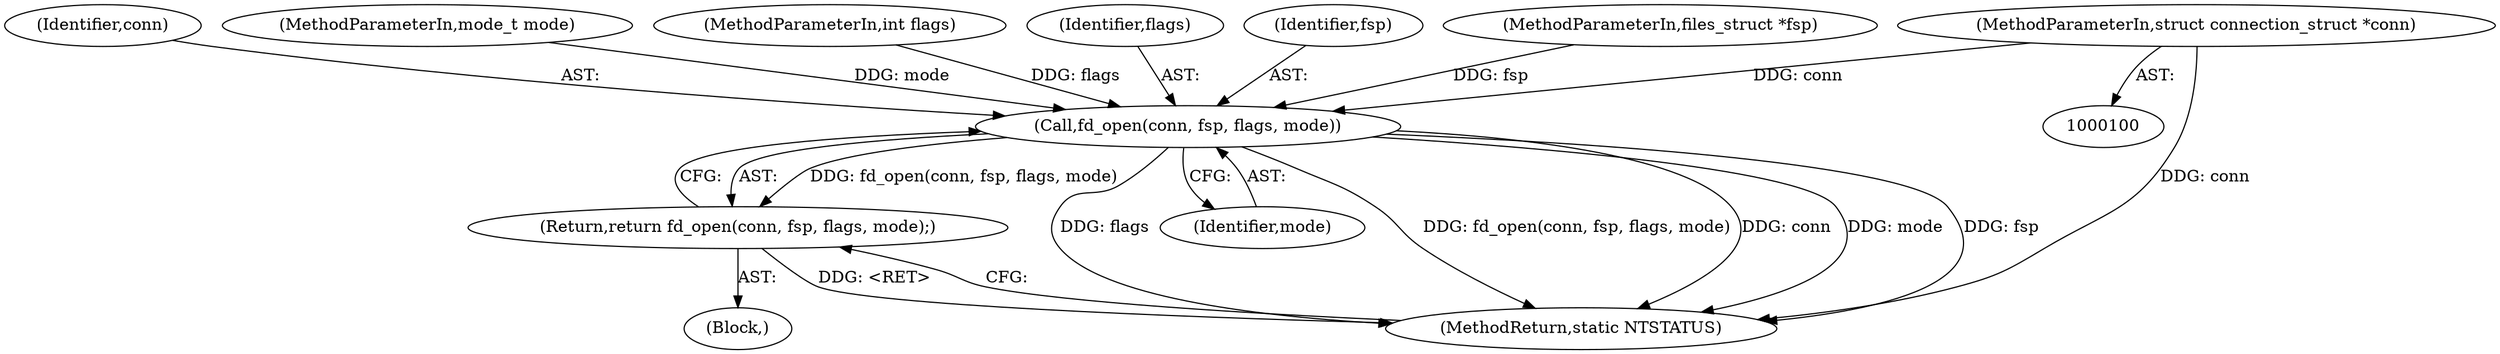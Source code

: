 digraph "0_samba_10c3e3923022485c720f322ca4f0aca5d7501310@pointer" {
"1000101" [label="(MethodParameterIn,struct connection_struct *conn)"];
"1000127" [label="(Call,fd_open(conn, fsp, flags, mode))"];
"1000126" [label="(Return,return fd_open(conn, fsp, flags, mode);)"];
"1000128" [label="(Identifier,conn)"];
"1000106" [label="(Block,)"];
"1000101" [label="(MethodParameterIn,struct connection_struct *conn)"];
"1000131" [label="(Identifier,mode)"];
"1000104" [label="(MethodParameterIn,mode_t mode)"];
"1000103" [label="(MethodParameterIn,int flags)"];
"1000130" [label="(Identifier,flags)"];
"1000126" [label="(Return,return fd_open(conn, fsp, flags, mode);)"];
"1000129" [label="(Identifier,fsp)"];
"1000102" [label="(MethodParameterIn,files_struct *fsp)"];
"1000127" [label="(Call,fd_open(conn, fsp, flags, mode))"];
"1000132" [label="(MethodReturn,static NTSTATUS)"];
"1000101" -> "1000100"  [label="AST: "];
"1000101" -> "1000132"  [label="DDG: conn"];
"1000101" -> "1000127"  [label="DDG: conn"];
"1000127" -> "1000126"  [label="AST: "];
"1000127" -> "1000131"  [label="CFG: "];
"1000128" -> "1000127"  [label="AST: "];
"1000129" -> "1000127"  [label="AST: "];
"1000130" -> "1000127"  [label="AST: "];
"1000131" -> "1000127"  [label="AST: "];
"1000126" -> "1000127"  [label="CFG: "];
"1000127" -> "1000132"  [label="DDG: flags"];
"1000127" -> "1000132"  [label="DDG: fd_open(conn, fsp, flags, mode)"];
"1000127" -> "1000132"  [label="DDG: conn"];
"1000127" -> "1000132"  [label="DDG: mode"];
"1000127" -> "1000132"  [label="DDG: fsp"];
"1000127" -> "1000126"  [label="DDG: fd_open(conn, fsp, flags, mode)"];
"1000102" -> "1000127"  [label="DDG: fsp"];
"1000103" -> "1000127"  [label="DDG: flags"];
"1000104" -> "1000127"  [label="DDG: mode"];
"1000126" -> "1000106"  [label="AST: "];
"1000132" -> "1000126"  [label="CFG: "];
"1000126" -> "1000132"  [label="DDG: <RET>"];
}
